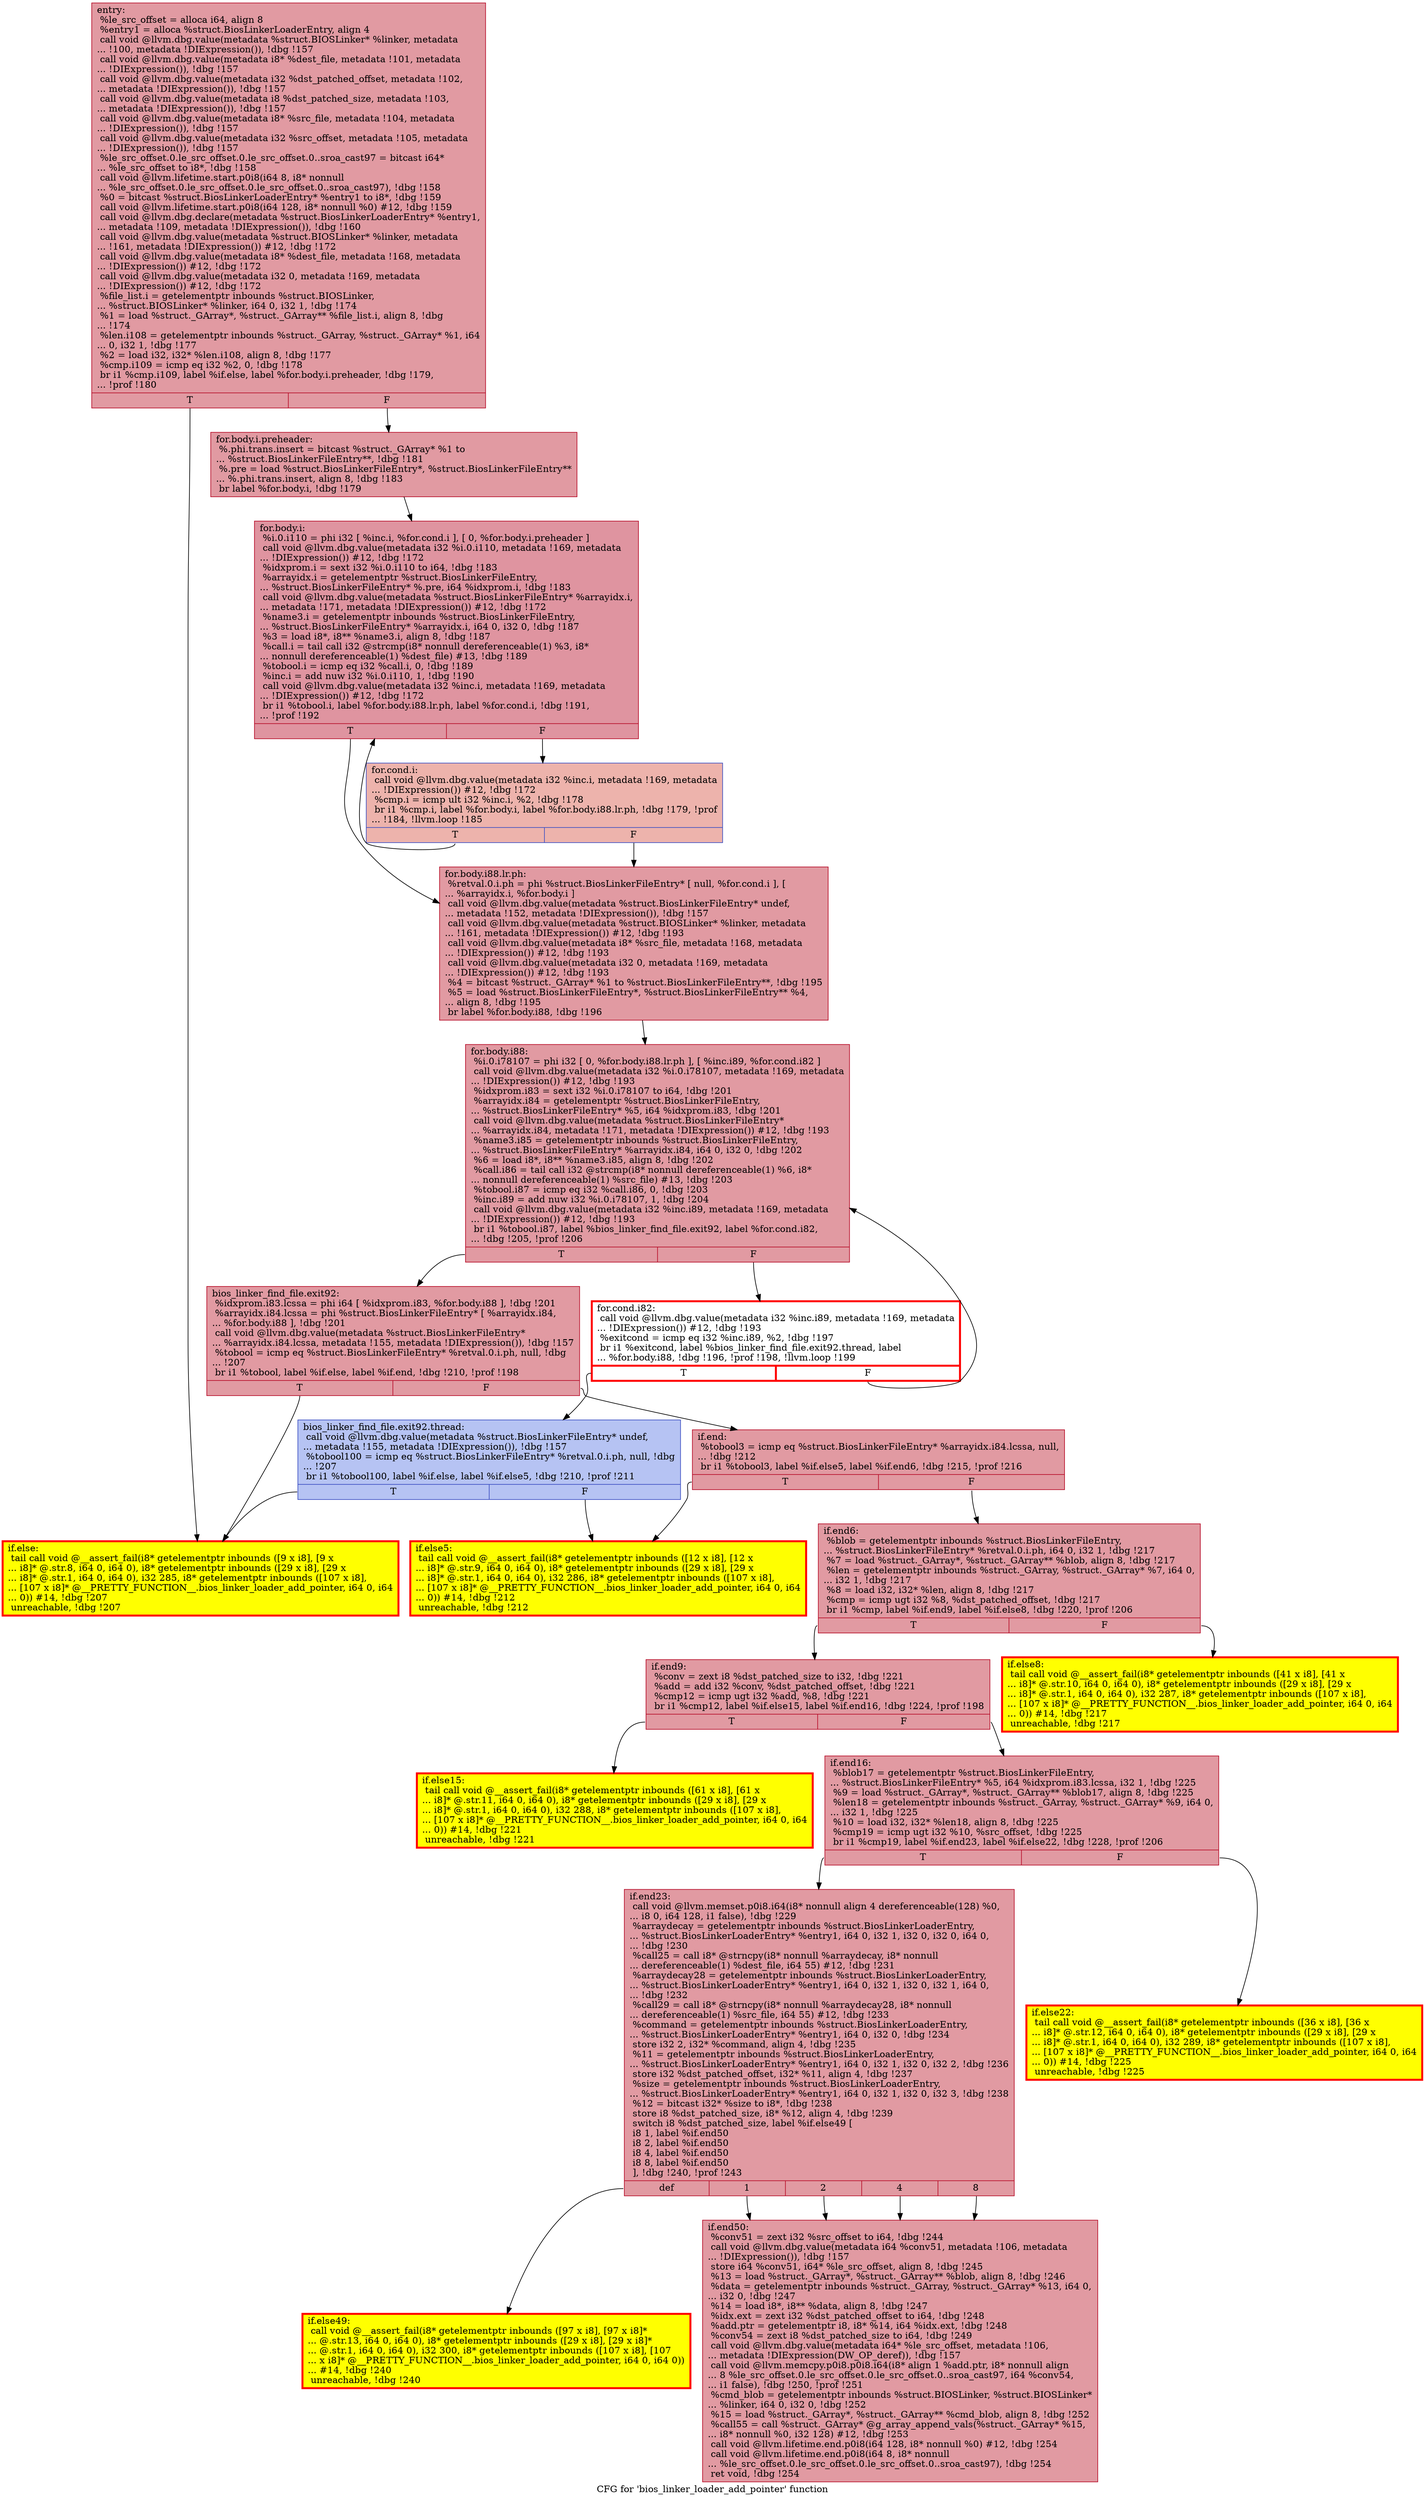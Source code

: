 digraph "CFG for 'bios_linker_loader_add_pointer' function" {
	label="CFG for 'bios_linker_loader_add_pointer' function";

	Node0x555edee077d0 [shape=record,color="#b70d28ff", style=filled, fillcolor="#bb1b2c70",label="{entry:\l  %le_src_offset = alloca i64, align 8\l  %entry1 = alloca %struct.BiosLinkerLoaderEntry, align 4\l  call void @llvm.dbg.value(metadata %struct.BIOSLinker* %linker, metadata\l... !100, metadata !DIExpression()), !dbg !157\l  call void @llvm.dbg.value(metadata i8* %dest_file, metadata !101, metadata\l... !DIExpression()), !dbg !157\l  call void @llvm.dbg.value(metadata i32 %dst_patched_offset, metadata !102,\l... metadata !DIExpression()), !dbg !157\l  call void @llvm.dbg.value(metadata i8 %dst_patched_size, metadata !103,\l... metadata !DIExpression()), !dbg !157\l  call void @llvm.dbg.value(metadata i8* %src_file, metadata !104, metadata\l... !DIExpression()), !dbg !157\l  call void @llvm.dbg.value(metadata i32 %src_offset, metadata !105, metadata\l... !DIExpression()), !dbg !157\l  %le_src_offset.0.le_src_offset.0.le_src_offset.0..sroa_cast97 = bitcast i64*\l... %le_src_offset to i8*, !dbg !158\l  call void @llvm.lifetime.start.p0i8(i64 8, i8* nonnull\l... %le_src_offset.0.le_src_offset.0.le_src_offset.0..sroa_cast97), !dbg !158\l  %0 = bitcast %struct.BiosLinkerLoaderEntry* %entry1 to i8*, !dbg !159\l  call void @llvm.lifetime.start.p0i8(i64 128, i8* nonnull %0) #12, !dbg !159\l  call void @llvm.dbg.declare(metadata %struct.BiosLinkerLoaderEntry* %entry1,\l... metadata !109, metadata !DIExpression()), !dbg !160\l  call void @llvm.dbg.value(metadata %struct.BIOSLinker* %linker, metadata\l... !161, metadata !DIExpression()) #12, !dbg !172\l  call void @llvm.dbg.value(metadata i8* %dest_file, metadata !168, metadata\l... !DIExpression()) #12, !dbg !172\l  call void @llvm.dbg.value(metadata i32 0, metadata !169, metadata\l... !DIExpression()) #12, !dbg !172\l  %file_list.i = getelementptr inbounds %struct.BIOSLinker,\l... %struct.BIOSLinker* %linker, i64 0, i32 1, !dbg !174\l  %1 = load %struct._GArray*, %struct._GArray** %file_list.i, align 8, !dbg\l... !174\l  %len.i108 = getelementptr inbounds %struct._GArray, %struct._GArray* %1, i64\l... 0, i32 1, !dbg !177\l  %2 = load i32, i32* %len.i108, align 8, !dbg !177\l  %cmp.i109 = icmp eq i32 %2, 0, !dbg !178\l  br i1 %cmp.i109, label %if.else, label %for.body.i.preheader, !dbg !179,\l... !prof !180\l|{<s0>T|<s1>F}}"];
	Node0x555edee077d0:s0 -> Node0x555edf2654a0;
	Node0x555edee077d0:s1 -> Node0x555edf26bbc0;
	Node0x555edf26bbc0 [shape=record,color="#b70d28ff", style=filled, fillcolor="#bb1b2c70",label="{for.body.i.preheader:                             \l  %.phi.trans.insert = bitcast %struct._GArray* %1 to\l... %struct.BiosLinkerFileEntry**, !dbg !181\l  %.pre = load %struct.BiosLinkerFileEntry*, %struct.BiosLinkerFileEntry**\l... %.phi.trans.insert, align 8, !dbg !183\l  br label %for.body.i, !dbg !179\l}"];
	Node0x555edf26bbc0 -> Node0x555edf241cf0;
	Node0x555edf242770 [shape=record,color="#3d50c3ff", style=filled, fillcolor="#d6524470",label="{for.cond.i:                                       \l  call void @llvm.dbg.value(metadata i32 %inc.i, metadata !169, metadata\l... !DIExpression()) #12, !dbg !172\l  %cmp.i = icmp ult i32 %inc.i, %2, !dbg !178\l  br i1 %cmp.i, label %for.body.i, label %for.body.i88.lr.ph, !dbg !179, !prof\l... !184, !llvm.loop !185\l|{<s0>T|<s1>F}}"];
	Node0x555edf242770:s0 -> Node0x555edf241cf0;
	Node0x555edf242770:s1 -> Node0x555edf385780;
	Node0x555edf241cf0 [shape=record,color="#b70d28ff", style=filled, fillcolor="#b70d2870",label="{for.body.i:                                       \l  %i.0.i110 = phi i32 [ %inc.i, %for.cond.i ], [ 0, %for.body.i.preheader ]\l  call void @llvm.dbg.value(metadata i32 %i.0.i110, metadata !169, metadata\l... !DIExpression()) #12, !dbg !172\l  %idxprom.i = sext i32 %i.0.i110 to i64, !dbg !183\l  %arrayidx.i = getelementptr %struct.BiosLinkerFileEntry,\l... %struct.BiosLinkerFileEntry* %.pre, i64 %idxprom.i, !dbg !183\l  call void @llvm.dbg.value(metadata %struct.BiosLinkerFileEntry* %arrayidx.i,\l... metadata !171, metadata !DIExpression()) #12, !dbg !172\l  %name3.i = getelementptr inbounds %struct.BiosLinkerFileEntry,\l... %struct.BiosLinkerFileEntry* %arrayidx.i, i64 0, i32 0, !dbg !187\l  %3 = load i8*, i8** %name3.i, align 8, !dbg !187\l  %call.i = tail call i32 @strcmp(i8* nonnull dereferenceable(1) %3, i8*\l... nonnull dereferenceable(1) %dest_file) #13, !dbg !189\l  %tobool.i = icmp eq i32 %call.i, 0, !dbg !189\l  %inc.i = add nuw i32 %i.0.i110, 1, !dbg !190\l  call void @llvm.dbg.value(metadata i32 %inc.i, metadata !169, metadata\l... !DIExpression()) #12, !dbg !172\l  br i1 %tobool.i, label %for.body.i88.lr.ph, label %for.cond.i, !dbg !191,\l... !prof !192\l|{<s0>T|<s1>F}}"];
	Node0x555edf241cf0:s0 -> Node0x555edf385780;
	Node0x555edf241cf0:s1 -> Node0x555edf242770;
	Node0x555edf385780 [shape=record,color="#b70d28ff", style=filled, fillcolor="#bb1b2c70",label="{for.body.i88.lr.ph:                               \l  %retval.0.i.ph = phi %struct.BiosLinkerFileEntry* [ null, %for.cond.i ], [\l... %arrayidx.i, %for.body.i ]\l  call void @llvm.dbg.value(metadata %struct.BiosLinkerFileEntry* undef,\l... metadata !152, metadata !DIExpression()), !dbg !157\l  call void @llvm.dbg.value(metadata %struct.BIOSLinker* %linker, metadata\l... !161, metadata !DIExpression()) #12, !dbg !193\l  call void @llvm.dbg.value(metadata i8* %src_file, metadata !168, metadata\l... !DIExpression()) #12, !dbg !193\l  call void @llvm.dbg.value(metadata i32 0, metadata !169, metadata\l... !DIExpression()) #12, !dbg !193\l  %4 = bitcast %struct._GArray* %1 to %struct.BiosLinkerFileEntry**, !dbg !195\l  %5 = load %struct.BiosLinkerFileEntry*, %struct.BiosLinkerFileEntry** %4,\l... align 8, !dbg !195\l  br label %for.body.i88, !dbg !196\l}"];
	Node0x555edf385780 -> Node0x555edf256660;
	Node0x555edf261dc0 [shape=record,penwidth=3.0, color="red",label="{for.cond.i82:                                     \l  call void @llvm.dbg.value(metadata i32 %inc.i89, metadata !169, metadata\l... !DIExpression()) #12, !dbg !193\l  %exitcond = icmp eq i32 %inc.i89, %2, !dbg !197\l  br i1 %exitcond, label %bios_linker_find_file.exit92.thread, label\l... %for.body.i88, !dbg !196, !prof !198, !llvm.loop !199\l|{<s0>T|<s1>F}}"];
	Node0x555edf261dc0:s0 -> Node0x555edf37fb10;
	Node0x555edf261dc0:s1 -> Node0x555edf256660;
	Node0x555edf256660 [shape=record,color="#b70d28ff", style=filled, fillcolor="#bb1b2c70",label="{for.body.i88:                                     \l  %i.0.i78107 = phi i32 [ 0, %for.body.i88.lr.ph ], [ %inc.i89, %for.cond.i82 ]\l  call void @llvm.dbg.value(metadata i32 %i.0.i78107, metadata !169, metadata\l... !DIExpression()) #12, !dbg !193\l  %idxprom.i83 = sext i32 %i.0.i78107 to i64, !dbg !201\l  %arrayidx.i84 = getelementptr %struct.BiosLinkerFileEntry,\l... %struct.BiosLinkerFileEntry* %5, i64 %idxprom.i83, !dbg !201\l  call void @llvm.dbg.value(metadata %struct.BiosLinkerFileEntry*\l... %arrayidx.i84, metadata !171, metadata !DIExpression()) #12, !dbg !193\l  %name3.i85 = getelementptr inbounds %struct.BiosLinkerFileEntry,\l... %struct.BiosLinkerFileEntry* %arrayidx.i84, i64 0, i32 0, !dbg !202\l  %6 = load i8*, i8** %name3.i85, align 8, !dbg !202\l  %call.i86 = tail call i32 @strcmp(i8* nonnull dereferenceable(1) %6, i8*\l... nonnull dereferenceable(1) %src_file) #13, !dbg !203\l  %tobool.i87 = icmp eq i32 %call.i86, 0, !dbg !203\l  %inc.i89 = add nuw i32 %i.0.i78107, 1, !dbg !204\l  call void @llvm.dbg.value(metadata i32 %inc.i89, metadata !169, metadata\l... !DIExpression()) #12, !dbg !193\l  br i1 %tobool.i87, label %bios_linker_find_file.exit92, label %for.cond.i82,\l... !dbg !205, !prof !206\l|{<s0>T|<s1>F}}"];
	Node0x555edf256660:s0 -> Node0x555edf254320;
	Node0x555edf256660:s1 -> Node0x555edf261dc0;
	Node0x555edf254320 [shape=record,color="#b70d28ff", style=filled, fillcolor="#bb1b2c70",label="{bios_linker_find_file.exit92:                     \l  %idxprom.i83.lcssa = phi i64 [ %idxprom.i83, %for.body.i88 ], !dbg !201\l  %arrayidx.i84.lcssa = phi %struct.BiosLinkerFileEntry* [ %arrayidx.i84,\l... %for.body.i88 ], !dbg !201\l  call void @llvm.dbg.value(metadata %struct.BiosLinkerFileEntry*\l... %arrayidx.i84.lcssa, metadata !155, metadata !DIExpression()), !dbg !157\l  %tobool = icmp eq %struct.BiosLinkerFileEntry* %retval.0.i.ph, null, !dbg\l... !207\l  br i1 %tobool, label %if.else, label %if.end, !dbg !210, !prof !198\l|{<s0>T|<s1>F}}"];
	Node0x555edf254320:s0 -> Node0x555edf2654a0;
	Node0x555edf254320:s1 -> Node0x555edf265430;
	Node0x555edf37fb10 [shape=record,color="#3d50c3ff", style=filled, fillcolor="#5977e370",label="{bios_linker_find_file.exit92.thread:              \l  call void @llvm.dbg.value(metadata %struct.BiosLinkerFileEntry* undef,\l... metadata !155, metadata !DIExpression()), !dbg !157\l  %tobool100 = icmp eq %struct.BiosLinkerFileEntry* %retval.0.i.ph, null, !dbg\l... !207\l  br i1 %tobool100, label %if.else, label %if.else5, !dbg !210, !prof !211\l|{<s0>T|<s1>F}}"];
	Node0x555edf37fb10:s0 -> Node0x555edf2654a0;
	Node0x555edf37fb10:s1 -> Node0x555edf265ff0;
	Node0x555edf2654a0 [shape=record,penwidth=3.0, style="filled", color="red", fillcolor="yellow",label="{if.else:                                          \l  tail call void @__assert_fail(i8* getelementptr inbounds ([9 x i8], [9 x\l... i8]* @.str.8, i64 0, i64 0), i8* getelementptr inbounds ([29 x i8], [29 x\l... i8]* @.str.1, i64 0, i64 0), i32 285, i8* getelementptr inbounds ([107 x i8],\l... [107 x i8]* @__PRETTY_FUNCTION__.bios_linker_loader_add_pointer, i64 0, i64\l... 0)) #14, !dbg !207\l  unreachable, !dbg !207\l}"];
	Node0x555edf265430 [shape=record,color="#b70d28ff", style=filled, fillcolor="#bb1b2c70",label="{if.end:                                           \l  %tobool3 = icmp eq %struct.BiosLinkerFileEntry* %arrayidx.i84.lcssa, null,\l... !dbg !212\l  br i1 %tobool3, label %if.else5, label %if.end6, !dbg !215, !prof !216\l|{<s0>T|<s1>F}}"];
	Node0x555edf265430:s0 -> Node0x555edf265ff0;
	Node0x555edf265430:s1 -> Node0x555edf265fa0;
	Node0x555edf265ff0 [shape=record,penwidth=3.0, style="filled", color="red", fillcolor="yellow",label="{if.else5:                                         \l  tail call void @__assert_fail(i8* getelementptr inbounds ([12 x i8], [12 x\l... i8]* @.str.9, i64 0, i64 0), i8* getelementptr inbounds ([29 x i8], [29 x\l... i8]* @.str.1, i64 0, i64 0), i32 286, i8* getelementptr inbounds ([107 x i8],\l... [107 x i8]* @__PRETTY_FUNCTION__.bios_linker_loader_add_pointer, i64 0, i64\l... 0)) #14, !dbg !212\l  unreachable, !dbg !212\l}"];
	Node0x555edf265fa0 [shape=record,color="#b70d28ff", style=filled, fillcolor="#bb1b2c70",label="{if.end6:                                          \l  %blob = getelementptr inbounds %struct.BiosLinkerFileEntry,\l... %struct.BiosLinkerFileEntry* %retval.0.i.ph, i64 0, i32 1, !dbg !217\l  %7 = load %struct._GArray*, %struct._GArray** %blob, align 8, !dbg !217\l  %len = getelementptr inbounds %struct._GArray, %struct._GArray* %7, i64 0,\l... i32 1, !dbg !217\l  %8 = load i32, i32* %len, align 8, !dbg !217\l  %cmp = icmp ugt i32 %8, %dst_patched_offset, !dbg !217\l  br i1 %cmp, label %if.end9, label %if.else8, !dbg !220, !prof !206\l|{<s0>T|<s1>F}}"];
	Node0x555edf265fa0:s0 -> Node0x555edf266ca0;
	Node0x555edf265fa0:s1 -> Node0x555edf266d10;
	Node0x555edf266d10 [shape=record,penwidth=3.0, style="filled", color="red", fillcolor="yellow",label="{if.else8:                                         \l  tail call void @__assert_fail(i8* getelementptr inbounds ([41 x i8], [41 x\l... i8]* @.str.10, i64 0, i64 0), i8* getelementptr inbounds ([29 x i8], [29 x\l... i8]* @.str.1, i64 0, i64 0), i32 287, i8* getelementptr inbounds ([107 x i8],\l... [107 x i8]* @__PRETTY_FUNCTION__.bios_linker_loader_add_pointer, i64 0, i64\l... 0)) #14, !dbg !217\l  unreachable, !dbg !217\l}"];
	Node0x555edf266ca0 [shape=record,color="#b70d28ff", style=filled, fillcolor="#bb1b2c70",label="{if.end9:                                          \l  %conv = zext i8 %dst_patched_size to i32, !dbg !221\l  %add = add i32 %conv, %dst_patched_offset, !dbg !221\l  %cmp12 = icmp ugt i32 %add, %8, !dbg !221\l  br i1 %cmp12, label %if.else15, label %if.end16, !dbg !224, !prof !198\l|{<s0>T|<s1>F}}"];
	Node0x555edf266ca0:s0 -> Node0x555edf267810;
	Node0x555edf266ca0:s1 -> Node0x555edf2677c0;
	Node0x555edf267810 [shape=record,penwidth=3.0, style="filled", color="red", fillcolor="yellow",label="{if.else15:                                        \l  tail call void @__assert_fail(i8* getelementptr inbounds ([61 x i8], [61 x\l... i8]* @.str.11, i64 0, i64 0), i8* getelementptr inbounds ([29 x i8], [29 x\l... i8]* @.str.1, i64 0, i64 0), i32 288, i8* getelementptr inbounds ([107 x i8],\l... [107 x i8]* @__PRETTY_FUNCTION__.bios_linker_loader_add_pointer, i64 0, i64\l... 0)) #14, !dbg !221\l  unreachable, !dbg !221\l}"];
	Node0x555edf2677c0 [shape=record,color="#b70d28ff", style=filled, fillcolor="#bb1b2c70",label="{if.end16:                                         \l  %blob17 = getelementptr %struct.BiosLinkerFileEntry,\l... %struct.BiosLinkerFileEntry* %5, i64 %idxprom.i83.lcssa, i32 1, !dbg !225\l  %9 = load %struct._GArray*, %struct._GArray** %blob17, align 8, !dbg !225\l  %len18 = getelementptr inbounds %struct._GArray, %struct._GArray* %9, i64 0,\l... i32 1, !dbg !225\l  %10 = load i32, i32* %len18, align 8, !dbg !225\l  %cmp19 = icmp ugt i32 %10, %src_offset, !dbg !225\l  br i1 %cmp19, label %if.end23, label %if.else22, !dbg !228, !prof !206\l|{<s0>T|<s1>F}}"];
	Node0x555edf2677c0:s0 -> Node0x555edf2684b0;
	Node0x555edf2677c0:s1 -> Node0x555edf268500;
	Node0x555edf268500 [shape=record,penwidth=3.0, style="filled", color="red", fillcolor="yellow",label="{if.else22:                                        \l  tail call void @__assert_fail(i8* getelementptr inbounds ([36 x i8], [36 x\l... i8]* @.str.12, i64 0, i64 0), i8* getelementptr inbounds ([29 x i8], [29 x\l... i8]* @.str.1, i64 0, i64 0), i32 289, i8* getelementptr inbounds ([107 x i8],\l... [107 x i8]* @__PRETTY_FUNCTION__.bios_linker_loader_add_pointer, i64 0, i64\l... 0)) #14, !dbg !225\l  unreachable, !dbg !225\l}"];
	Node0x555edf2684b0 [shape=record,color="#b70d28ff", style=filled, fillcolor="#bb1b2c70",label="{if.end23:                                         \l  call void @llvm.memset.p0i8.i64(i8* nonnull align 4 dereferenceable(128) %0,\l... i8 0, i64 128, i1 false), !dbg !229\l  %arraydecay = getelementptr inbounds %struct.BiosLinkerLoaderEntry,\l... %struct.BiosLinkerLoaderEntry* %entry1, i64 0, i32 1, i32 0, i32 0, i64 0,\l... !dbg !230\l  %call25 = call i8* @strncpy(i8* nonnull %arraydecay, i8* nonnull\l... dereferenceable(1) %dest_file, i64 55) #12, !dbg !231\l  %arraydecay28 = getelementptr inbounds %struct.BiosLinkerLoaderEntry,\l... %struct.BiosLinkerLoaderEntry* %entry1, i64 0, i32 1, i32 0, i32 1, i64 0,\l... !dbg !232\l  %call29 = call i8* @strncpy(i8* nonnull %arraydecay28, i8* nonnull\l... dereferenceable(1) %src_file, i64 55) #12, !dbg !233\l  %command = getelementptr inbounds %struct.BiosLinkerLoaderEntry,\l... %struct.BiosLinkerLoaderEntry* %entry1, i64 0, i32 0, !dbg !234\l  store i32 2, i32* %command, align 4, !dbg !235\l  %11 = getelementptr inbounds %struct.BiosLinkerLoaderEntry,\l... %struct.BiosLinkerLoaderEntry* %entry1, i64 0, i32 1, i32 0, i32 2, !dbg !236\l  store i32 %dst_patched_offset, i32* %11, align 4, !dbg !237\l  %size = getelementptr inbounds %struct.BiosLinkerLoaderEntry,\l... %struct.BiosLinkerLoaderEntry* %entry1, i64 0, i32 1, i32 0, i32 3, !dbg !238\l  %12 = bitcast i32* %size to i8*, !dbg !238\l  store i8 %dst_patched_size, i8* %12, align 4, !dbg !239\l  switch i8 %dst_patched_size, label %if.else49 [\l    i8 1, label %if.end50\l    i8 2, label %if.end50\l    i8 4, label %if.end50\l    i8 8, label %if.end50\l  ], !dbg !240, !prof !243\l|{<s0>def|<s1>1|<s2>2|<s3>4|<s4>8}}"];
	Node0x555edf2684b0:s0 -> Node0x555edf26ac70;
	Node0x555edf2684b0:s1 -> Node0x555edf26ac00;
	Node0x555edf2684b0:s2 -> Node0x555edf26ac00;
	Node0x555edf2684b0:s3 -> Node0x555edf26ac00;
	Node0x555edf2684b0:s4 -> Node0x555edf26ac00;
	Node0x555edf26ac70 [shape=record,penwidth=3.0, style="filled", color="red", fillcolor="yellow",label="{if.else49:                                        \l  call void @__assert_fail(i8* getelementptr inbounds ([97 x i8], [97 x i8]*\l... @.str.13, i64 0, i64 0), i8* getelementptr inbounds ([29 x i8], [29 x i8]*\l... @.str.1, i64 0, i64 0), i32 300, i8* getelementptr inbounds ([107 x i8], [107\l... x i8]* @__PRETTY_FUNCTION__.bios_linker_loader_add_pointer, i64 0, i64 0))\l... #14, !dbg !240\l  unreachable, !dbg !240\l}"];
	Node0x555edf26ac00 [shape=record,color="#b70d28ff", style=filled, fillcolor="#bb1b2c70",label="{if.end50:                                         \l  %conv51 = zext i32 %src_offset to i64, !dbg !244\l  call void @llvm.dbg.value(metadata i64 %conv51, metadata !106, metadata\l... !DIExpression()), !dbg !157\l  store i64 %conv51, i64* %le_src_offset, align 8, !dbg !245\l  %13 = load %struct._GArray*, %struct._GArray** %blob, align 8, !dbg !246\l  %data = getelementptr inbounds %struct._GArray, %struct._GArray* %13, i64 0,\l... i32 0, !dbg !247\l  %14 = load i8*, i8** %data, align 8, !dbg !247\l  %idx.ext = zext i32 %dst_patched_offset to i64, !dbg !248\l  %add.ptr = getelementptr i8, i8* %14, i64 %idx.ext, !dbg !248\l  %conv54 = zext i8 %dst_patched_size to i64, !dbg !249\l  call void @llvm.dbg.value(metadata i64* %le_src_offset, metadata !106,\l... metadata !DIExpression(DW_OP_deref)), !dbg !157\l  call void @llvm.memcpy.p0i8.p0i8.i64(i8* align 1 %add.ptr, i8* nonnull align\l... 8 %le_src_offset.0.le_src_offset.0.le_src_offset.0..sroa_cast97, i64 %conv54,\l... i1 false), !dbg !250, !prof !251\l  %cmd_blob = getelementptr inbounds %struct.BIOSLinker, %struct.BIOSLinker*\l... %linker, i64 0, i32 0, !dbg !252\l  %15 = load %struct._GArray*, %struct._GArray** %cmd_blob, align 8, !dbg !252\l  %call55 = call %struct._GArray* @g_array_append_vals(%struct._GArray* %15,\l... i8* nonnull %0, i32 128) #12, !dbg !253\l  call void @llvm.lifetime.end.p0i8(i64 128, i8* nonnull %0) #12, !dbg !254\l  call void @llvm.lifetime.end.p0i8(i64 8, i8* nonnull\l... %le_src_offset.0.le_src_offset.0.le_src_offset.0..sroa_cast97), !dbg !254\l  ret void, !dbg !254\l}"];
}
